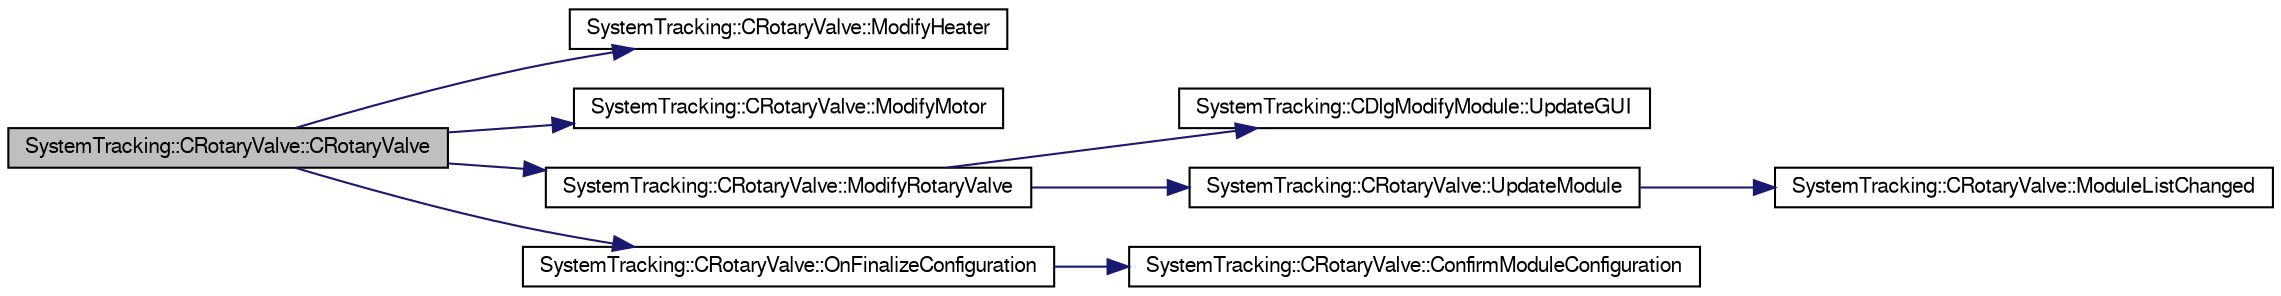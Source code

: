 digraph G
{
  edge [fontname="FreeSans",fontsize="10",labelfontname="FreeSans",labelfontsize="10"];
  node [fontname="FreeSans",fontsize="10",shape=record];
  rankdir="LR";
  Node1 [label="SystemTracking::CRotaryValve::CRotaryValve",height=0.2,width=0.4,color="black", fillcolor="grey75", style="filled" fontcolor="black"];
  Node1 -> Node2 [color="midnightblue",fontsize="10",style="solid",fontname="FreeSans"];
  Node2 [label="SystemTracking::CRotaryValve::ModifyHeater",height=0.2,width=0.4,color="black", fillcolor="white", style="filled",URL="$classSystemTracking_1_1CRotaryValve.html#a6de4efb24c6e926b1836e3adcc764d99",tooltip="slot for modify Heater."];
  Node1 -> Node3 [color="midnightblue",fontsize="10",style="solid",fontname="FreeSans"];
  Node3 [label="SystemTracking::CRotaryValve::ModifyMotor",height=0.2,width=0.4,color="black", fillcolor="white", style="filled",URL="$classSystemTracking_1_1CRotaryValve.html#afb004c32f6967c311b70907f24ca37e6",tooltip="slot for modify Motor."];
  Node1 -> Node4 [color="midnightblue",fontsize="10",style="solid",fontname="FreeSans"];
  Node4 [label="SystemTracking::CRotaryValve::ModifyRotaryValve",height=0.2,width=0.4,color="black", fillcolor="white", style="filled",URL="$classSystemTracking_1_1CRotaryValve.html#a6e0848acc61f232eeff7cd1cddaeec41",tooltip="slot for modify Rotary valve."];
  Node4 -> Node5 [color="midnightblue",fontsize="10",style="solid",fontname="FreeSans"];
  Node5 [label="SystemTracking::CDlgModifyModule::UpdateGUI",height=0.2,width=0.4,color="black", fillcolor="white", style="filled",URL="$classSystemTracking_1_1CDlgModifyModule.html#a1eeaeb07d2892f6dbb54da0fe6e4cc6b",tooltip="Slot for updating the GUI."];
  Node4 -> Node6 [color="midnightblue",fontsize="10",style="solid",fontname="FreeSans"];
  Node6 [label="SystemTracking::CRotaryValve::UpdateModule",height=0.2,width=0.4,color="black", fillcolor="white", style="filled",URL="$classSystemTracking_1_1CRotaryValve.html#aa1c1096efaa4e1d3180575a37d9b1b15",tooltip="slot for update module."];
  Node6 -> Node7 [color="midnightblue",fontsize="10",style="solid",fontname="FreeSans"];
  Node7 [label="SystemTracking::CRotaryValve::ModuleListChanged",height=0.2,width=0.4,color="black", fillcolor="white", style="filled",URL="$classSystemTracking_1_1CRotaryValve.html#a3af5a488ca2cfbc567fd403e74c27da4",tooltip="signal for module list changed."];
  Node1 -> Node8 [color="midnightblue",fontsize="10",style="solid",fontname="FreeSans"];
  Node8 [label="SystemTracking::CRotaryValve::OnFinalizeConfiguration",height=0.2,width=0.4,color="black", fillcolor="white", style="filled",URL="$classSystemTracking_1_1CRotaryValve.html#a6235f04376fe6edea28504749487fc6c",tooltip="slot for finalize configuration."];
  Node8 -> Node9 [color="midnightblue",fontsize="10",style="solid",fontname="FreeSans"];
  Node9 [label="SystemTracking::CRotaryValve::ConfirmModuleConfiguration",height=0.2,width=0.4,color="black", fillcolor="white", style="filled",URL="$classSystemTracking_1_1CRotaryValve.html#acc95b1ddee34b82bb38f3ae7b12df58f",tooltip="slot for confirm module configuration."];
}
